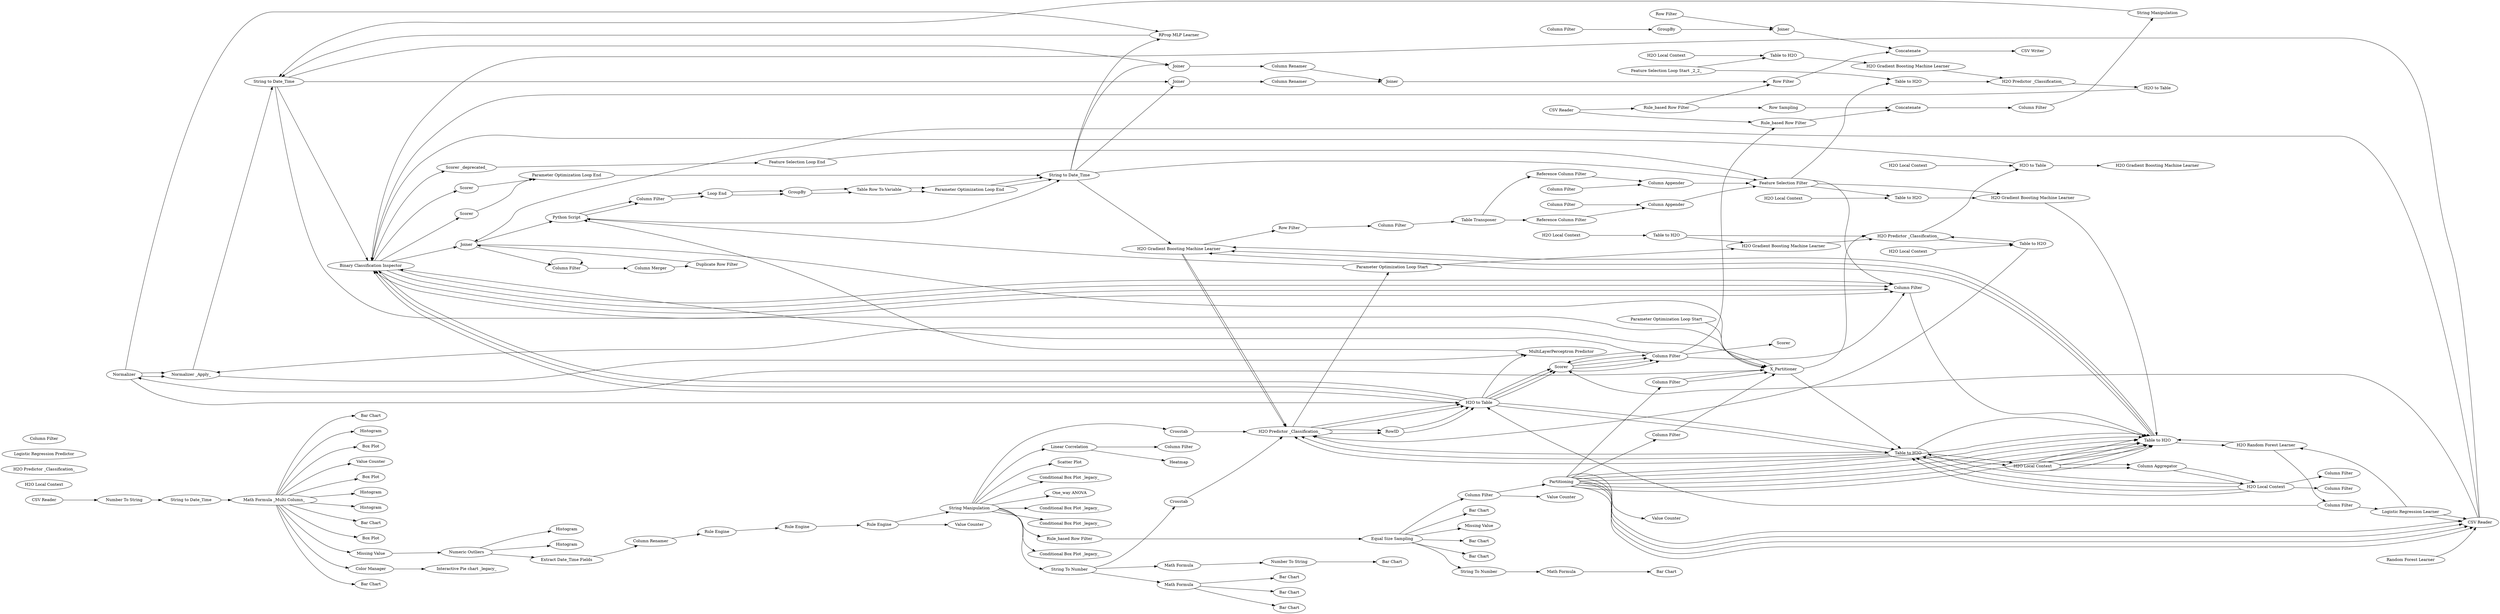 digraph {
	13 [label=Normalizer]
	20 [label="Normalizer _Apply_"]
	76 [label="Column Filter"]
	80 [label="Math Formula"]
	86 [label="RProp MLP Learner"]
	87 [label="MultiLayerPerceptron Predictor"]
	89 [label="Binary Classification Inspector"]
	13 [label=Normalizer]
	20 [label="Normalizer _Apply_"]
	21 [label="MultiLayerPerceptron Predictor"]
	32 [label="RProp MLP Learner"]
	75 [label="Binary Classification Inspector"]
	80 [label="Parameter Optimization Loop Start"]
	81 [label="Parameter Optimization Loop End"]
	83 [label="Table Row To Variable"]
	85 [label="Table Row To Variable"]
	118 [label=X_Partitioner]
	120 [label="Loop End"]
	121 [label="Column Filter"]
	122 [label=GroupBy]
	170 [label="Value Counter"]
	171 [label="Value Counter"]
	172 [label=Partitioning]
	173 [label="Column Filter"]
	24 [label=Scorer]
	25 [label="Table to H2O"]
	26 [label="Table to H2O"]
	27 [label="H2O Local Context"]
	28 [label="H2O Local Context"]
	30 [label="H2O Gradient Boosting Machine Learner"]
	31 [label="H2O Predictor _Classification_"]
	32 [label="H2O to Table"]
	39 [label="Row Filter"]
	41 [label="Column Filter"]
	42 [label="Table Transposer"]
	43 [label="Reference Column Filter"]
	44 [label="Column Appender"]
	45 [label="Column Filter"]
	36 [label="Feature Selection Loop End"]
	37 [label="Feature Selection Filter"]
	46 [label="Feature Selection Loop Start _2_2_"]
	47 [label="Table to H2O"]
	48 [label="H2O Local Context"]
	49 [label="H2O Gradient Boosting Machine Learner"]
	50 [label="H2O to Table"]
	51 [label="H2O Predictor _Classification_"]
	52 [label="Table to H2O"]
	53 [label="Scorer _deprecated_"]
	54 [label="H2O Local Context"]
	89 [label="Binary Classification Inspector"]
	55 [label="Reference Column Filter"]
	56 [label="Column Filter"]
	57 [label="Column Appender"]
	89 [label="Binary Classification Inspector"]
	7 [label="Parameter Optimization Loop End"]
	24 [label=Scorer]
	25 [label="Table to H2O"]
	26 [label="Table to H2O"]
	27 [label="H2O Local Context"]
	28 [label="H2O Local Context"]
	30 [label="H2O Gradient Boosting Machine Learner"]
	31 [label="H2O Predictor _Classification_"]
	75 [label="Binary Classification Inspector"]
	81 [label="Parameter Optimization Loop End"]
	83 [label="Table Row To Variable"]
	85 [label="Table Row To Variable"]
	118 [label=X_Partitioner]
	120 [label="Loop End"]
	121 [label="Column Filter"]
	122 [label=GroupBy]
	335 [label="Parameter Optimization Loop Start"]
	338 [label="H2O Gradient Boosting Machine Learner"]
	339 [label="H2O Local Context"]
	340 [label="Table to H2O"]
	341 [label="H2O Local Context"]
	342 [label="H2O to Table"]
	343 [label="H2O Gradient Boosting Machine Learner"]
	344 [label="Table to H2O"]
	7 [label="Parameter Optimization Loop End"]
	85 [label="Table Row To Variable"]
	89 [label="Binary Classification Inspector"]
	340 [label="H2O to Table"]
	341 [label="Table to H2O"]
	342 [label="Parameter Optimization Loop Start"]
	343 [label="Table to H2O"]
	344 [label="H2O Predictor _Classification_"]
	345 [label="H2O Gradient Boosting Machine Learner"]
	346 [label="H2O Local Context"]
	347 [label="H2O Local Context"]
	348 [label=Scorer]
	350 [label=Scorer]
	351 [label=Scorer]
	352 [label="Table to H2O"]
	353 [label="H2O Local Context"]
	354 [label=Scorer]
	355 [label="H2O Predictor _Classification_"]
	356 [label="H2O to Table"]
	357 [label="Binary Classification Inspector"]
	358 [label="Table to H2O"]
	359 [label="H2O Local Context"]
	360 [label="H2O Gradient Boosting Machine Learner"]
	364 [label="Column Filter"]
	366 [label="Column Filter"]
	63 [label="Random Forest Learner"]
	64 [label="Random Forest Predictor"]
	89 [label="Binary Classification Inspector"]
	350 [label=Scorer]
	352 [label="Column Filter"]
	353 [label="Column Filter"]
	361 [label="Equal Size Sampling"]
	362 [label="One_way ANOVA"]
	363 [label="Linear Correlation"]
	364 [label="Rule_based Row Filter"]
	367 [label="Bar Chart"]
	26 [label="Column Filter"]
	27 [label=GroupBy]
	28 [label="Math Formula"]
	29 [label="Column Aggregator"]
	31 [label="Table Transposer"]
	32 [label="Table Transposer"]
	33 [label=RowID]
	373 [label="Column Filter"]
	375 [label=Crosstab]
	376 [label="Math Formula _Multi Column_"]
	377 [label="Extract Date_Time Fields"]
	378 [label="String To Number"]
	379 [label="Box Plot"]
	64 [label="CSV Reader"]
	75 [label="Python Script"]
	76 [label="Column Filter"]
	77 [label="Column Filter"]
	78 [label="Column Merger"]
	79 [label="Duplicate Row Filter"]
	80 [label=Joiner]
	85 [label="String to Date_Time"]
	381 [label="Column Filter"]
	384 [label="Number To String"]
	385 [label="String Manipulation"]
	386 [label="Missing Value"]
	387 [label="Column Filter"]
	388 [label="CSV Reader"]
	389 [label="Row Sampling"]
	390 [label=Joiner]
	391 [label="Interactive Pie chart _legacy_"]
	392 [label=Crosstab]
	393 [label="Rule_based Row Filter"]
	394 [label=Concatenate]
	395 [label=Heatmap]
	82 [label="String Manipulation"]
	87 [label="String to Date_Time"]
	397 [label="Conditional Box Plot _legacy_"]
	398 [label="Conditional Box Plot _legacy_"]
	399 [label="Conditional Box Plot _legacy_"]
	400 [label="Bar Chart"]
	401 [label="Math Formula"]
	402 [label="Color Manager"]
	403 [label="Numeric Outliers"]
	404 [label="CSV Writer"]
	405 [label="CSV Reader"]
	407 [label="Bar Chart"]
	146 [label=Joiner]
	147 [label="Column Renamer"]
	410 [label="Bar Chart"]
	411 [label="Math Formula"]
	412 [label="Value Counter"]
	413 [label="String To Number"]
	414 [label="Bar Chart"]
	26 [label="Column Filter"]
	27 [label=GroupBy]
	28 [label="Math Formula"]
	29 [label="Column Aggregator"]
	31 [label="Table Transposer"]
	32 [label="Table Transposer"]
	33 [label=RowID]
	140 [label=Joiner]
	141 [label="Column Renamer"]
	417 [label="Bar Chart"]
	418 [label="Column Filter"]
	420 [label="Bar Chart"]
	421 [label=Histogram]
	422 [label=Histogram]
	157 [label="Row Filter"]
	159 [label="Column Filter"]
	162 [label=GroupBy]
	165 [label=Joiner]
	167 [label="Row Filter"]
	168 [label=Concatenate]
	424 [label="Rule Engine"]
	425 [label="Box Plot"]
	426 [label="Value Counter"]
	427 [label="Box Plot"]
	428 [label="Number To String"]
	429 [label=Histogram]
	430 [label="Math Formula"]
	431 [label="Bar Chart"]
	432 [label=Histogram]
	433 [label="Rule Engine"]
	434 [label="Rule_based Row Filter"]
	435 [label="String to Date_Time"]
	436 [label="Rule Engine"]
	437 [label="Column Renamer"]
	438 [label="Scatter Plot"]
	439 [label="Conditional Box Plot _legacy_"]
	440 [label=Histogram]
	441 [label="Missing Value"]
	445 [label="Bar Chart"]
	446 [label="Bar Chart"]
	447 [label="Bar Chart"]
	25 [label="Table to H2O"]
	26 [label="Table to H2O"]
	27 [label="H2O Local Context"]
	28 [label="H2O Local Context"]
	30 [label="H2O Gradient Boosting Machine Learner"]
	31 [label="H2O Predictor _Classification_"]
	32 [label="H2O to Table"]
	89 [label="Binary Classification Inspector"]
	350 [label=Scorer]
	352 [label="Column Filter"]
	353 [label="Column Filter"]
	25 [label="Table to H2O"]
	26 [label="Table to H2O"]
	27 [label="H2O Local Context"]
	28 [label="H2O Local Context"]
	32 [label="H2O to Table"]
	89 [label="Binary Classification Inspector"]
	350 [label=Scorer]
	352 [label="Column Filter"]
	353 [label="Column Filter"]
	354 [label="H2O Random Forest Learner"]
	355 [label="H2O Predictor _Classification_"]
	89 [label="Binary Classification Inspector"]
	350 [label=Scorer]
	352 [label="Column Filter"]
	353 [label="Column Filter"]
	356 [label="Logistic Regression Learner"]
	357 [label="Logistic Regression Predictor"]
	451 [label="Column Filter"]
	452 [label="Column Filter"]
	13 -> 32
	13 -> 20
	20 -> 21
	21 -> 75
	32 -> 21
	75 -> 121
	80 -> 118
	81 -> 85
	83 -> 81
	118 -> 20
	118 -> 13
	120 -> 122
	121 -> 120
	122 -> 83
	13 -> 20
	13 -> 86
	20 -> 87
	80 -> 76
	86 -> 87
	87 -> 89
	89 -> 80
	85 -> 86
	36 -> 37
	46 -> 47
	46 -> 52
	47 -> 49
	48 -> 47
	49 -> 51
	50 -> 89
	51 -> 50
	52 -> 51
	53 -> 36
	37 -> 52
	89 -> 53
	24 -> 7
	25 -> 30
	26 -> 31
	27 -> 25
	28 -> 26
	31 -> 342
	75 -> 121
	81 -> 85
	83 -> 81
	118 -> 26
	118 -> 344
	120 -> 122
	121 -> 120
	122 -> 83
	335 -> 118
	339 -> 340
	340 -> 338
	341 -> 344
	342 -> 75
	343 -> 31
	344 -> 343
	7 -> 85
	89 -> 348
	340 -> 89
	341 -> 345
	342 -> 345
	343 -> 344
	344 -> 340
	345 -> 344
	346 -> 343
	347 -> 341
	348 -> 7
	25 -> 30
	26 -> 31
	27 -> 25
	28 -> 26
	30 -> 31
	30 -> 39
	31 -> 32
	32 -> 89
	32 -> 350
	39 -> 41
	41 -> 42
	42 -> 43
	42 -> 55
	43 -> 44
	44 -> 37
	45 -> 44
	37 -> 358
	37 -> 352
	37 -> 360
	55 -> 57
	56 -> 57
	57 -> 37
	89 -> 24
	85 -> 30
	85 -> 37
	352 -> 25
	353 -> 352
	354 -> 366
	366 -> 356
	356 -> 64
	356 -> 354
	353 -> 364
	353 -> 351
	358 -> 360
	359 -> 358
	360 -> 25
	63 -> 64
	64 -> 350
	64 -> 89
	89 -> 352
	350 -> 353
	26 -> 27
	27 -> 29
	29 -> 28
	31 -> 33
	32 -> 26
	33 -> 32
	64 -> 80
	75 -> 85
	76 -> 78
	76 -> 76
	78 -> 79
	79 -> 80
	80 -> 75
	82 -> 87
	146 -> 147
	26 -> 27
	27 -> 29
	29 -> 28
	31 -> 33
	32 -> 26
	33 -> 32
	140 -> 141
	157 -> 165
	159 -> 162
	162 -> 165
	165 -> 168
	167 -> 168
	25 -> 30
	26 -> 31
	27 -> 25
	28 -> 26
	30 -> 31
	31 -> 32
	32 -> 89
	32 -> 350
	89 -> 352
	350 -> 353
	25 -> 354
	26 -> 25
	27 -> 25
	28 -> 26
	32 -> 89
	32 -> 350
	89 -> 352
	350 -> 353
	354 -> 25
	366 -> 32
	89 -> 352
	350 -> 353
	356 -> 64
	353 -> 89
	353 -> 350
	172 -> 171
	172 -> 25
	172 -> 25
	172 -> 64
	172 -> 64
	172 -> 25
	172 -> 25
	172 -> 25
	172 -> 25
	172 -> 64
	172 -> 64
	172 -> 451
	172 -> 452
	173 -> 172
	173 -> 170
	361 -> 378
	361 -> 173
	361 -> 441
	361 -> 445
	361 -> 446
	361 -> 447
	363 -> 387
	363 -> 395
	364 -> 394
	28 -> 373
	375 -> 31
	376 -> 440
	376 -> 429
	376 -> 402
	376 -> 417
	376 -> 414
	376 -> 386
	376 -> 425
	376 -> 426
	376 -> 427
	376 -> 367
	376 -> 421
	376 -> 379
	377 -> 437
	378 -> 401
	85 -> 146
	85 -> 140
	381 -> 82
	384 -> 435
	385 -> 363
	385 -> 362
	385 -> 413
	385 -> 434
	385 -> 438
	385 -> 439
	385 -> 397
	385 -> 399
	385 -> 398
	385 -> 392
	386 -> 403
	388 -> 393
	388 -> 364
	389 -> 394
	390 -> 167
	392 -> 31
	393 -> 389
	393 -> 167
	394 -> 381
	87 -> 118
	87 -> 140
	87 -> 146
	401 -> 400
	402 -> 391
	403 -> 377
	403 -> 422
	403 -> 432
	405 -> 384
	147 -> 390
	411 -> 407
	411 -> 410
	411 -> 420
	413 -> 411
	413 -> 430
	413 -> 375
	28 -> 418
	141 -> 390
	168 -> 404
	424 -> 433
	428 -> 431
	430 -> 428
	433 -> 436
	434 -> 361
	435 -> 376
	436 -> 385
	436 -> 412
	437 -> 424
	451 -> 118
	451 -> 118
	452 -> 118
	rankdir=LR
}
